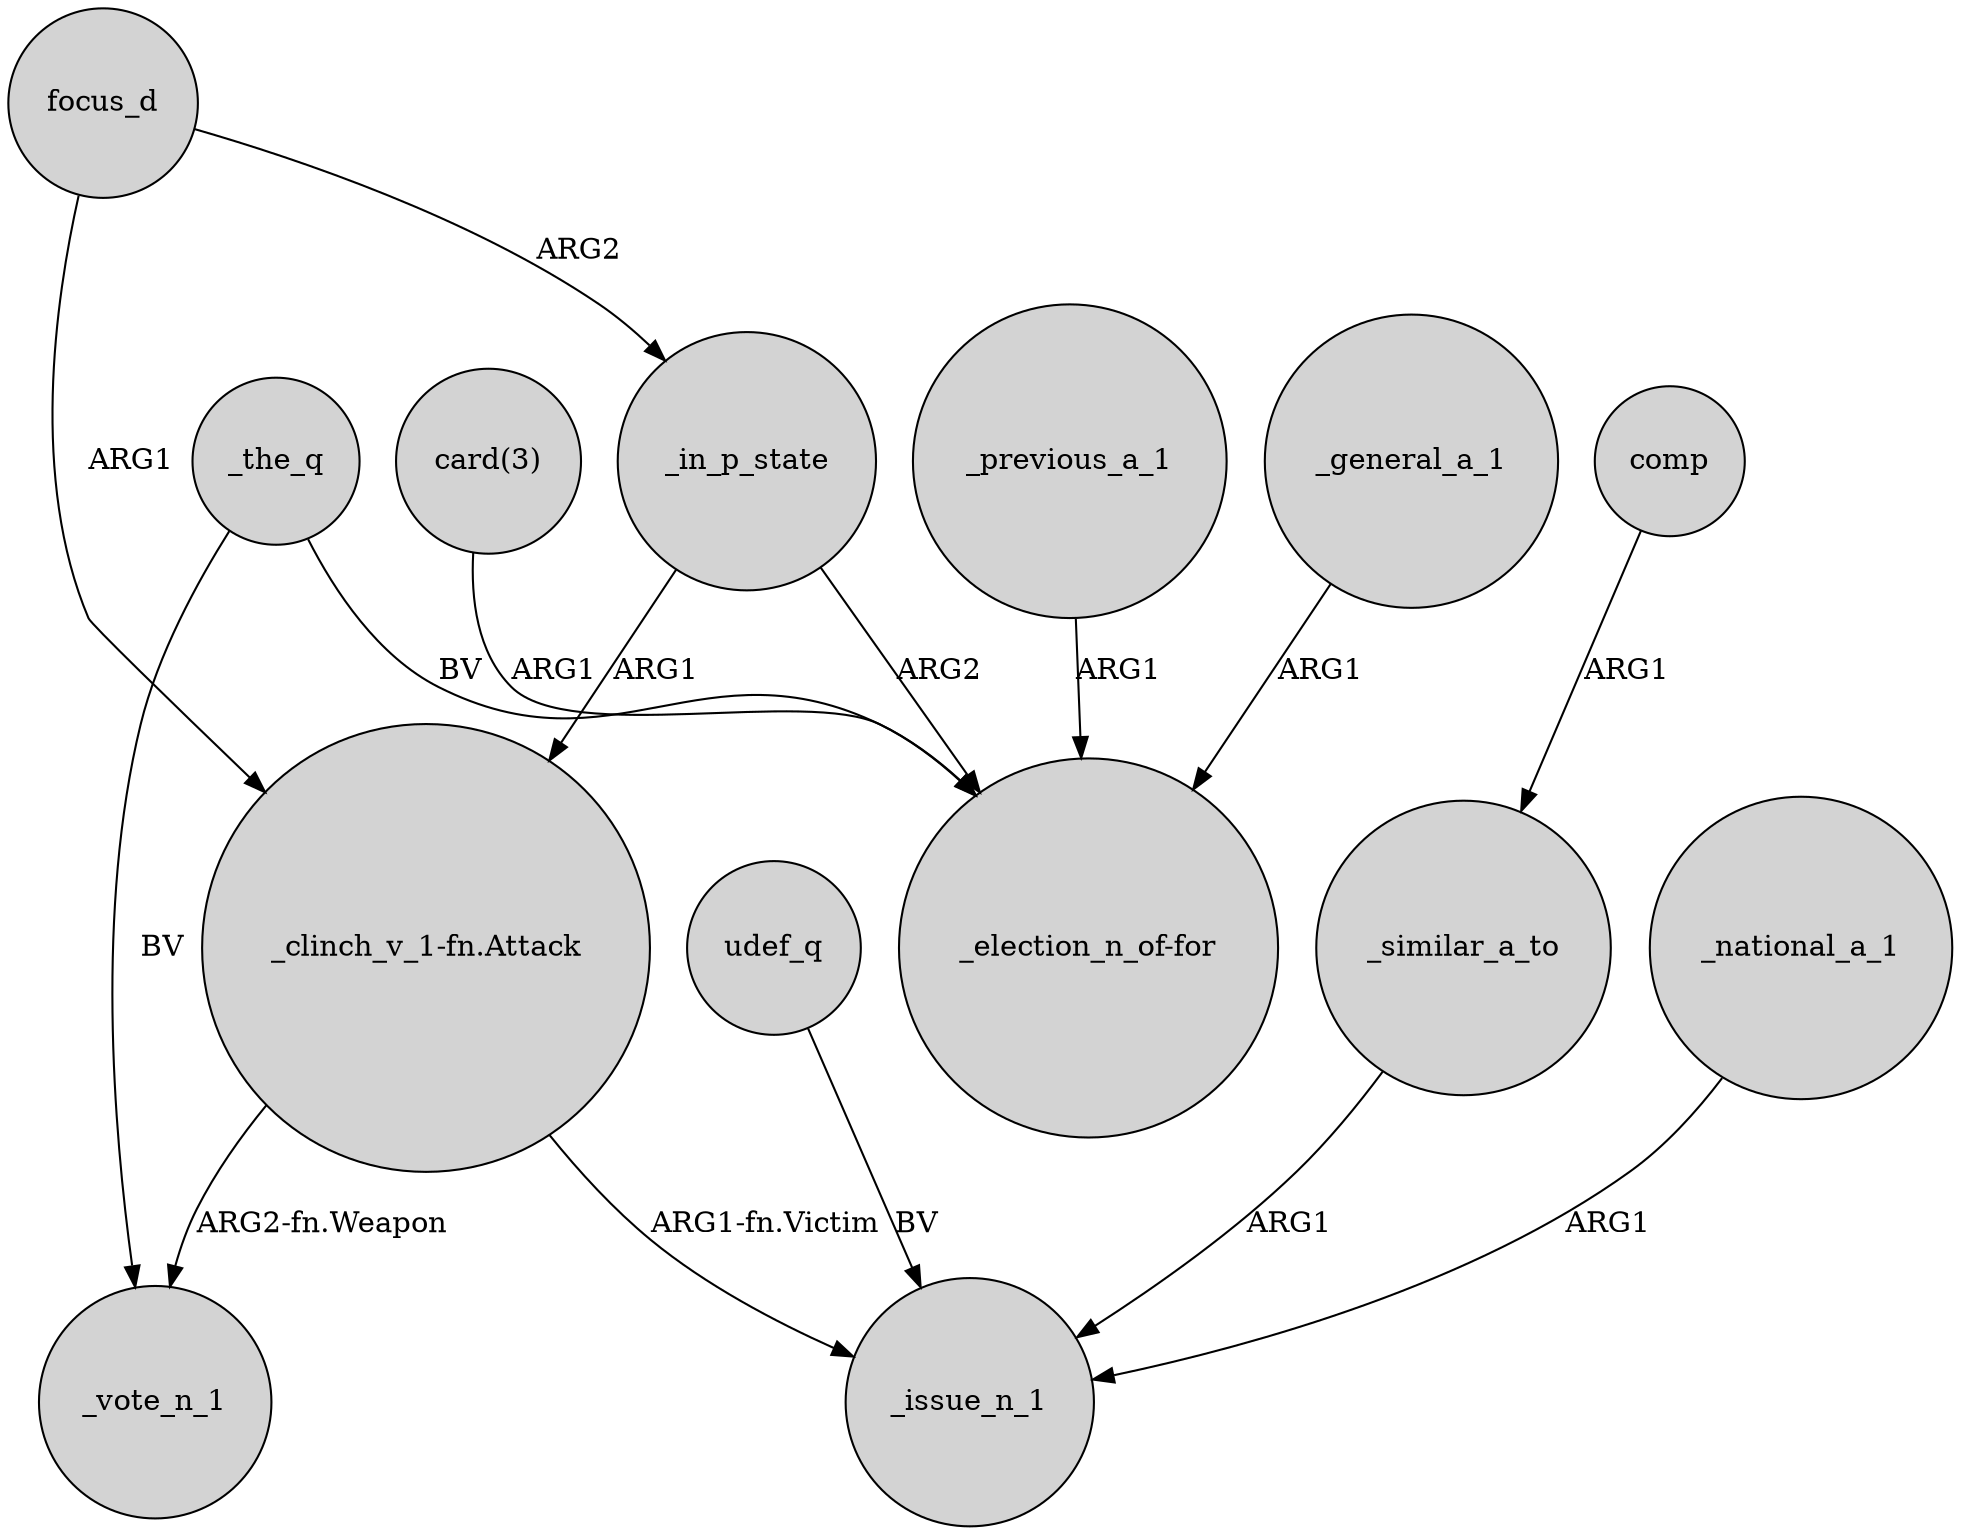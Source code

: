 digraph {
	node [shape=circle style=filled]
	_the_q -> "_election_n_of-for" [label=BV]
	_national_a_1 -> _issue_n_1 [label=ARG1]
	udef_q -> _issue_n_1 [label=BV]
	_previous_a_1 -> "_election_n_of-for" [label=ARG1]
	"_clinch_v_1-fn.Attack" -> _issue_n_1 [label="ARG1-fn.Victim"]
	_similar_a_to -> _issue_n_1 [label=ARG1]
	focus_d -> _in_p_state [label=ARG2]
	_in_p_state -> "_election_n_of-for" [label=ARG2]
	"_clinch_v_1-fn.Attack" -> _vote_n_1 [label="ARG2-fn.Weapon"]
	focus_d -> "_clinch_v_1-fn.Attack" [label=ARG1]
	_in_p_state -> "_clinch_v_1-fn.Attack" [label=ARG1]
	_general_a_1 -> "_election_n_of-for" [label=ARG1]
	comp -> _similar_a_to [label=ARG1]
	"card(3)" -> "_election_n_of-for" [label=ARG1]
	_the_q -> _vote_n_1 [label=BV]
}
